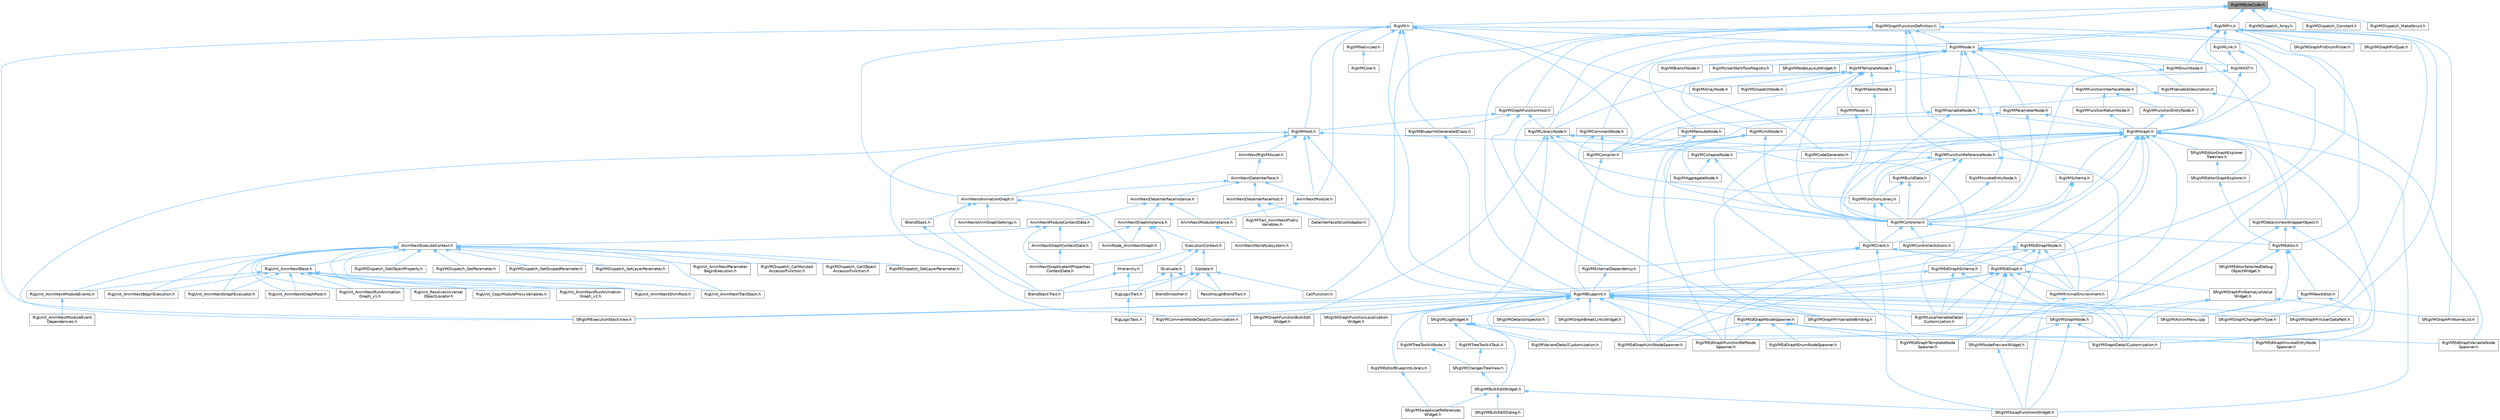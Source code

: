 digraph "RigVMByteCode.h"
{
 // INTERACTIVE_SVG=YES
 // LATEX_PDF_SIZE
  bgcolor="transparent";
  edge [fontname=Helvetica,fontsize=10,labelfontname=Helvetica,labelfontsize=10];
  node [fontname=Helvetica,fontsize=10,shape=box,height=0.2,width=0.4];
  Node1 [id="Node000001",label="RigVMByteCode.h",height=0.2,width=0.4,color="gray40", fillcolor="grey60", style="filled", fontcolor="black",tooltip=" "];
  Node1 -> Node2 [id="edge1_Node000001_Node000002",dir="back",color="steelblue1",style="solid",tooltip=" "];
  Node2 [id="Node000002",label="RigVM.h",height=0.2,width=0.4,color="grey40", fillcolor="white", style="filled",URL="$d0/d5e/RigVM_8h.html",tooltip=" "];
  Node2 -> Node3 [id="edge2_Node000002_Node000003",dir="back",color="steelblue1",style="solid",tooltip=" "];
  Node3 [id="Node000003",label="AnimNextAnimationGraph.h",height=0.2,width=0.4,color="grey40", fillcolor="white", style="filled",URL="$d4/dc3/AnimNextAnimationGraph_8h.html",tooltip=" "];
  Node3 -> Node4 [id="edge3_Node000003_Node000004",dir="back",color="steelblue1",style="solid",tooltip=" "];
  Node4 [id="Node000004",label="AnimNextAnimGraphSettings.h",height=0.2,width=0.4,color="grey40", fillcolor="white", style="filled",URL="$d9/da8/AnimNextAnimGraphSettings_8h.html",tooltip=" "];
  Node3 -> Node5 [id="edge4_Node000003_Node000005",dir="back",color="steelblue1",style="solid",tooltip=" "];
  Node5 [id="Node000005",label="AnimNode_AnimNextGraph.h",height=0.2,width=0.4,color="grey40", fillcolor="white", style="filled",URL="$d5/d20/AnimNode__AnimNextGraph_8h.html",tooltip=" "];
  Node3 -> Node6 [id="edge5_Node000003_Node000006",dir="back",color="steelblue1",style="solid",tooltip=" "];
  Node6 [id="Node000006",label="BlendStackTrait.h",height=0.2,width=0.4,color="grey40", fillcolor="white", style="filled",URL="$dd/dc9/BlendStackTrait_8h.html",tooltip=" "];
  Node3 -> Node7 [id="edge6_Node000003_Node000007",dir="back",color="steelblue1",style="solid",tooltip=" "];
  Node7 [id="Node000007",label="IBlendStack.h",height=0.2,width=0.4,color="grey40", fillcolor="white", style="filled",URL="$df/d73/IBlendStack_8h.html",tooltip=" "];
  Node7 -> Node6 [id="edge7_Node000007_Node000006",dir="back",color="steelblue1",style="solid",tooltip=" "];
  Node2 -> Node8 [id="edge8_Node000002_Node000008",dir="back",color="steelblue1",style="solid",tooltip=" "];
  Node8 [id="Node000008",label="AnimNextModule.h",height=0.2,width=0.4,color="grey40", fillcolor="white", style="filled",URL="$d1/dac/AnimNextModule_8h.html",tooltip=" "];
  Node8 -> Node9 [id="edge9_Node000008_Node000009",dir="back",color="steelblue1",style="solid",tooltip=" "];
  Node9 [id="Node000009",label="AnimNextModuleInstance.h",height=0.2,width=0.4,color="grey40", fillcolor="white", style="filled",URL="$d7/dbe/AnimNextModuleInstance_8h.html",tooltip=" "];
  Node9 -> Node10 [id="edge10_Node000009_Node000010",dir="back",color="steelblue1",style="solid",tooltip=" "];
  Node10 [id="Node000010",label="AnimNextWorldSubsystem.h",height=0.2,width=0.4,color="grey40", fillcolor="white", style="filled",URL="$df/d2f/AnimNextWorldSubsystem_8h.html",tooltip=" "];
  Node2 -> Node11 [id="edge11_Node000002_Node000011",dir="back",color="steelblue1",style="solid",tooltip=" "];
  Node11 [id="Node000011",label="RigVMBlueprint.h",height=0.2,width=0.4,color="grey40", fillcolor="white", style="filled",URL="$df/d44/RigVMBlueprint_8h.html",tooltip=" "];
  Node11 -> Node12 [id="edge12_Node000011_Node000012",dir="back",color="steelblue1",style="solid",tooltip=" "];
  Node12 [id="Node000012",label="RigVMCommentNodeDetailCustomization.h",height=0.2,width=0.4,color="grey40", fillcolor="white", style="filled",URL="$de/ddb/RigVMCommentNodeDetailCustomization_8h.html",tooltip=" "];
  Node11 -> Node13 [id="edge13_Node000011_Node000013",dir="back",color="steelblue1",style="solid",tooltip=" "];
  Node13 [id="Node000013",label="RigVMEdGraphFunctionRefNode\lSpawner.h",height=0.2,width=0.4,color="grey40", fillcolor="white", style="filled",URL="$d3/d16/RigVMEdGraphFunctionRefNodeSpawner_8h.html",tooltip=" "];
  Node11 -> Node14 [id="edge14_Node000011_Node000014",dir="back",color="steelblue1",style="solid",tooltip=" "];
  Node14 [id="Node000014",label="RigVMEdGraphNodeSpawner.h",height=0.2,width=0.4,color="grey40", fillcolor="white", style="filled",URL="$d4/d8b/RigVMEdGraphNodeSpawner_8h.html",tooltip=" "];
  Node14 -> Node15 [id="edge15_Node000014_Node000015",dir="back",color="steelblue1",style="solid",tooltip=" "];
  Node15 [id="Node000015",label="RigVMEdGraphEnumNodeSpawner.h",height=0.2,width=0.4,color="grey40", fillcolor="white", style="filled",URL="$d3/dfd/RigVMEdGraphEnumNodeSpawner_8h.html",tooltip=" "];
  Node14 -> Node13 [id="edge16_Node000014_Node000013",dir="back",color="steelblue1",style="solid",tooltip=" "];
  Node14 -> Node16 [id="edge17_Node000014_Node000016",dir="back",color="steelblue1",style="solid",tooltip=" "];
  Node16 [id="Node000016",label="RigVMEdGraphInvokeEntryNode\lSpawner.h",height=0.2,width=0.4,color="grey40", fillcolor="white", style="filled",URL="$d9/de6/RigVMEdGraphInvokeEntryNodeSpawner_8h.html",tooltip=" "];
  Node14 -> Node17 [id="edge18_Node000014_Node000017",dir="back",color="steelblue1",style="solid",tooltip=" "];
  Node17 [id="Node000017",label="RigVMEdGraphTemplateNode\lSpawner.h",height=0.2,width=0.4,color="grey40", fillcolor="white", style="filled",URL="$d9/d6c/RigVMEdGraphTemplateNodeSpawner_8h.html",tooltip=" "];
  Node14 -> Node18 [id="edge19_Node000014_Node000018",dir="back",color="steelblue1",style="solid",tooltip=" "];
  Node18 [id="Node000018",label="RigVMEdGraphUnitNodeSpawner.h",height=0.2,width=0.4,color="grey40", fillcolor="white", style="filled",URL="$d3/d6b/RigVMEdGraphUnitNodeSpawner_8h.html",tooltip=" "];
  Node14 -> Node19 [id="edge20_Node000014_Node000019",dir="back",color="steelblue1",style="solid",tooltip=" "];
  Node19 [id="Node000019",label="RigVMEdGraphVariableNode\lSpawner.h",height=0.2,width=0.4,color="grey40", fillcolor="white", style="filled",URL="$d0/d83/RigVMEdGraphVariableNodeSpawner_8h.html",tooltip=" "];
  Node11 -> Node18 [id="edge21_Node000011_Node000018",dir="back",color="steelblue1",style="solid",tooltip=" "];
  Node11 -> Node20 [id="edge22_Node000011_Node000020",dir="back",color="steelblue1",style="solid",tooltip=" "];
  Node20 [id="Node000020",label="RigVMEditorBlueprintLibrary.h",height=0.2,width=0.4,color="grey40", fillcolor="white", style="filled",URL="$d9/d31/RigVMEditorBlueprintLibrary_8h.html",tooltip=" "];
  Node20 -> Node21 [id="edge23_Node000020_Node000021",dir="back",color="steelblue1",style="solid",tooltip=" "];
  Node21 [id="Node000021",label="SRigVMSwapAssetReferences\lWidget.h",height=0.2,width=0.4,color="grey40", fillcolor="white", style="filled",URL="$db/d3f/SRigVMSwapAssetReferencesWidget_8h.html",tooltip=" "];
  Node11 -> Node22 [id="edge24_Node000011_Node000022",dir="back",color="steelblue1",style="solid",tooltip=" "];
  Node22 [id="Node000022",label="RigVMGraphDetailCustomization.h",height=0.2,width=0.4,color="grey40", fillcolor="white", style="filled",URL="$da/d8c/RigVMGraphDetailCustomization_8h.html",tooltip=" "];
  Node11 -> Node23 [id="edge25_Node000011_Node000023",dir="back",color="steelblue1",style="solid",tooltip=" "];
  Node23 [id="Node000023",label="RigVMLocalVariableDetail\lCustomization.h",height=0.2,width=0.4,color="grey40", fillcolor="white", style="filled",URL="$de/de8/RigVMLocalVariableDetailCustomization_8h.html",tooltip=" "];
  Node11 -> Node24 [id="edge26_Node000011_Node000024",dir="back",color="steelblue1",style="solid",tooltip=" "];
  Node24 [id="Node000024",label="RigVMTreeToolkitNode.h",height=0.2,width=0.4,color="grey40", fillcolor="white", style="filled",URL="$dc/d84/RigVMTreeToolkitNode_8h.html",tooltip=" "];
  Node24 -> Node25 [id="edge27_Node000024_Node000025",dir="back",color="steelblue1",style="solid",tooltip=" "];
  Node25 [id="Node000025",label="SRigVMChangesTreeView.h",height=0.2,width=0.4,color="grey40", fillcolor="white", style="filled",URL="$dd/d83/SRigVMChangesTreeView_8h.html",tooltip=" "];
  Node25 -> Node26 [id="edge28_Node000025_Node000026",dir="back",color="steelblue1",style="solid",tooltip=" "];
  Node26 [id="Node000026",label="SRigVMBulkEditWidget.h",height=0.2,width=0.4,color="grey40", fillcolor="white", style="filled",URL="$d7/dab/SRigVMBulkEditWidget_8h.html",tooltip=" "];
  Node26 -> Node27 [id="edge29_Node000026_Node000027",dir="back",color="steelblue1",style="solid",tooltip=" "];
  Node27 [id="Node000027",label="SRigVMBulkEditDialog.h",height=0.2,width=0.4,color="grey40", fillcolor="white", style="filled",URL="$dd/d89/SRigVMBulkEditDialog_8h.html",tooltip=" "];
  Node26 -> Node21 [id="edge30_Node000026_Node000021",dir="back",color="steelblue1",style="solid",tooltip=" "];
  Node26 -> Node28 [id="edge31_Node000026_Node000028",dir="back",color="steelblue1",style="solid",tooltip=" "];
  Node28 [id="Node000028",label="SRigVMSwapFunctionsWidget.h",height=0.2,width=0.4,color="grey40", fillcolor="white", style="filled",URL="$d0/da2/SRigVMSwapFunctionsWidget_8h.html",tooltip=" "];
  Node11 -> Node29 [id="edge32_Node000011_Node000029",dir="back",color="steelblue1",style="solid",tooltip=" "];
  Node29 [id="Node000029",label="RigVMVariantDetailCustomization.h",height=0.2,width=0.4,color="grey40", fillcolor="white", style="filled",URL="$d2/db8/RigVMVariantDetailCustomization_8h.html",tooltip=" "];
  Node11 -> Node30 [id="edge33_Node000011_Node000030",dir="back",color="steelblue1",style="solid",tooltip=" "];
  Node30 [id="Node000030",label="SRigVMActionMenu.cpp",height=0.2,width=0.4,color="grey40", fillcolor="white", style="filled",URL="$dc/d4c/SRigVMActionMenu_8cpp.html",tooltip=" "];
  Node11 -> Node31 [id="edge34_Node000011_Node000031",dir="back",color="steelblue1",style="solid",tooltip=" "];
  Node31 [id="Node000031",label="SRigVMDetailsInspector.h",height=0.2,width=0.4,color="grey40", fillcolor="white", style="filled",URL="$df/dfb/SRigVMDetailsInspector_8h.html",tooltip=" "];
  Node11 -> Node32 [id="edge35_Node000011_Node000032",dir="back",color="steelblue1",style="solid",tooltip=" "];
  Node32 [id="Node000032",label="SRigVMExecutionStackView.h",height=0.2,width=0.4,color="grey40", fillcolor="white", style="filled",URL="$d9/d2b/SRigVMExecutionStackView_8h.html",tooltip=" "];
  Node11 -> Node33 [id="edge36_Node000011_Node000033",dir="back",color="steelblue1",style="solid",tooltip=" "];
  Node33 [id="Node000033",label="SRigVMGraphBreakLinksWidget.h",height=0.2,width=0.4,color="grey40", fillcolor="white", style="filled",URL="$d8/d4a/SRigVMGraphBreakLinksWidget_8h.html",tooltip=" "];
  Node11 -> Node34 [id="edge37_Node000011_Node000034",dir="back",color="steelblue1",style="solid",tooltip=" "];
  Node34 [id="Node000034",label="SRigVMGraphChangePinType.h",height=0.2,width=0.4,color="grey40", fillcolor="white", style="filled",URL="$d4/da7/SRigVMGraphChangePinType_8h.html",tooltip=" "];
  Node11 -> Node35 [id="edge38_Node000011_Node000035",dir="back",color="steelblue1",style="solid",tooltip=" "];
  Node35 [id="Node000035",label="SRigVMGraphFunctionBulkEdit\lWidget.h",height=0.2,width=0.4,color="grey40", fillcolor="white", style="filled",URL="$db/dbf/SRigVMGraphFunctionBulkEditWidget_8h.html",tooltip=" "];
  Node11 -> Node36 [id="edge39_Node000011_Node000036",dir="back",color="steelblue1",style="solid",tooltip=" "];
  Node36 [id="Node000036",label="SRigVMGraphFunctionLocalization\lWidget.h",height=0.2,width=0.4,color="grey40", fillcolor="white", style="filled",URL="$dd/d59/SRigVMGraphFunctionLocalizationWidget_8h.html",tooltip=" "];
  Node11 -> Node37 [id="edge40_Node000011_Node000037",dir="back",color="steelblue1",style="solid",tooltip=" "];
  Node37 [id="Node000037",label="SRigVMGraphNode.h",height=0.2,width=0.4,color="grey40", fillcolor="white", style="filled",URL="$d0/d1e/SRigVMGraphNode_8h.html",tooltip=" "];
  Node37 -> Node22 [id="edge41_Node000037_Node000022",dir="back",color="steelblue1",style="solid",tooltip=" "];
  Node37 -> Node38 [id="edge42_Node000037_Node000038",dir="back",color="steelblue1",style="solid",tooltip=" "];
  Node38 [id="Node000038",label="SRigVMNodePreviewWidget.h",height=0.2,width=0.4,color="grey40", fillcolor="white", style="filled",URL="$d5/d72/SRigVMNodePreviewWidget_8h.html",tooltip=" "];
  Node38 -> Node28 [id="edge43_Node000038_Node000028",dir="back",color="steelblue1",style="solid",tooltip=" "];
  Node37 -> Node28 [id="edge44_Node000037_Node000028",dir="back",color="steelblue1",style="solid",tooltip=" "];
  Node11 -> Node39 [id="edge45_Node000011_Node000039",dir="back",color="steelblue1",style="solid",tooltip=" "];
  Node39 [id="Node000039",label="SRigVMGraphPinUserDataPath.h",height=0.2,width=0.4,color="grey40", fillcolor="white", style="filled",URL="$d5/d31/SRigVMGraphPinUserDataPath_8h.html",tooltip=" "];
  Node11 -> Node40 [id="edge46_Node000011_Node000040",dir="back",color="steelblue1",style="solid",tooltip=" "];
  Node40 [id="Node000040",label="SRigVMGraphPinVariableBinding.h",height=0.2,width=0.4,color="grey40", fillcolor="white", style="filled",URL="$db/dca/SRigVMGraphPinVariableBinding_8h.html",tooltip=" "];
  Node11 -> Node41 [id="edge47_Node000011_Node000041",dir="back",color="steelblue1",style="solid",tooltip=" "];
  Node41 [id="Node000041",label="SRigVMLogWidget.h",height=0.2,width=0.4,color="grey40", fillcolor="white", style="filled",URL="$d9/dab/SRigVMLogWidget_8h.html",tooltip=" "];
  Node41 -> Node22 [id="edge48_Node000041_Node000022",dir="back",color="steelblue1",style="solid",tooltip=" "];
  Node41 -> Node42 [id="edge49_Node000041_Node000042",dir="back",color="steelblue1",style="solid",tooltip=" "];
  Node42 [id="Node000042",label="RigVMTreeToolkitTask.h",height=0.2,width=0.4,color="grey40", fillcolor="white", style="filled",URL="$d1/dd5/RigVMTreeToolkitTask_8h.html",tooltip=" "];
  Node42 -> Node25 [id="edge50_Node000042_Node000025",dir="back",color="steelblue1",style="solid",tooltip=" "];
  Node41 -> Node29 [id="edge51_Node000041_Node000029",dir="back",color="steelblue1",style="solid",tooltip=" "];
  Node41 -> Node26 [id="edge52_Node000041_Node000026",dir="back",color="steelblue1",style="solid",tooltip=" "];
  Node2 -> Node43 [id="edge53_Node000002_Node000043",dir="back",color="steelblue1",style="solid",tooltip=" "];
  Node43 [id="Node000043",label="RigVMBlueprintGeneratedClass.h",height=0.2,width=0.4,color="grey40", fillcolor="white", style="filled",URL="$d4/dec/RigVMBlueprintGeneratedClass_8h.html",tooltip=" "];
  Node43 -> Node11 [id="edge54_Node000043_Node000011",dir="back",color="steelblue1",style="solid",tooltip=" "];
  Node2 -> Node44 [id="edge55_Node000002_Node000044",dir="back",color="steelblue1",style="solid",tooltip=" "];
  Node44 [id="Node000044",label="RigVMCodeGenerator.h",height=0.2,width=0.4,color="grey40", fillcolor="white", style="filled",URL="$d4/d2b/RigVMCodeGenerator_8h.html",tooltip=" "];
  Node2 -> Node45 [id="edge56_Node000002_Node000045",dir="back",color="steelblue1",style="solid",tooltip=" "];
  Node45 [id="Node000045",label="RigVMCompiler.h",height=0.2,width=0.4,color="grey40", fillcolor="white", style="filled",URL="$d7/d63/RigVMCompiler_8h.html",tooltip=" "];
  Node45 -> Node11 [id="edge57_Node000045_Node000011",dir="back",color="steelblue1",style="solid",tooltip=" "];
  Node2 -> Node46 [id="edge58_Node000002_Node000046",dir="back",color="steelblue1",style="solid",tooltip=" "];
  Node46 [id="Node000046",label="RigVMEdGraph.h",height=0.2,width=0.4,color="grey40", fillcolor="white", style="filled",URL="$d9/d8c/RigVMEdGraph_8h.html",tooltip=" "];
  Node46 -> Node11 [id="edge59_Node000046_Node000011",dir="back",color="steelblue1",style="solid",tooltip=" "];
  Node46 -> Node13 [id="edge60_Node000046_Node000013",dir="back",color="steelblue1",style="solid",tooltip=" "];
  Node46 -> Node17 [id="edge61_Node000046_Node000017",dir="back",color="steelblue1",style="solid",tooltip=" "];
  Node46 -> Node18 [id="edge62_Node000046_Node000018",dir="back",color="steelblue1",style="solid",tooltip=" "];
  Node46 -> Node22 [id="edge63_Node000046_Node000022",dir="back",color="steelblue1",style="solid",tooltip=" "];
  Node46 -> Node23 [id="edge64_Node000046_Node000023",dir="back",color="steelblue1",style="solid",tooltip=" "];
  Node46 -> Node47 [id="edge65_Node000046_Node000047",dir="back",color="steelblue1",style="solid",tooltip=" "];
  Node47 [id="Node000047",label="RigVMMinimalEnvironment.h",height=0.2,width=0.4,color="grey40", fillcolor="white", style="filled",URL="$d4/d4a/RigVMMinimalEnvironment_8h.html",tooltip=" "];
  Node47 -> Node38 [id="edge66_Node000047_Node000038",dir="back",color="steelblue1",style="solid",tooltip=" "];
  Node46 -> Node32 [id="edge67_Node000046_Node000032",dir="back",color="steelblue1",style="solid",tooltip=" "];
  Node46 -> Node48 [id="edge68_Node000046_Node000048",dir="back",color="steelblue1",style="solid",tooltip=" "];
  Node48 [id="Node000048",label="SRigVMGraphPinNameListValue\lWidget.h",height=0.2,width=0.4,color="grey40", fillcolor="white", style="filled",URL="$dc/dac/SRigVMGraphPinNameListValueWidget_8h.html",tooltip=" "];
  Node48 -> Node22 [id="edge69_Node000048_Node000022",dir="back",color="steelblue1",style="solid",tooltip=" "];
  Node48 -> Node23 [id="edge70_Node000048_Node000023",dir="back",color="steelblue1",style="solid",tooltip=" "];
  Node48 -> Node49 [id="edge71_Node000048_Node000049",dir="back",color="steelblue1",style="solid",tooltip=" "];
  Node49 [id="Node000049",label="SRigVMGraphPinNameList.h",height=0.2,width=0.4,color="grey40", fillcolor="white", style="filled",URL="$d7/dfc/SRigVMGraphPinNameList_8h.html",tooltip=" "];
  Node2 -> Node50 [id="edge72_Node000002_Node000050",dir="back",color="steelblue1",style="solid",tooltip=" "];
  Node50 [id="Node000050",label="RigVMHost.h",height=0.2,width=0.4,color="grey40", fillcolor="white", style="filled",URL="$d5/d04/RigVMHost_8h.html",tooltip=" "];
  Node50 -> Node3 [id="edge73_Node000050_Node000003",dir="back",color="steelblue1",style="solid",tooltip=" "];
  Node50 -> Node8 [id="edge74_Node000050_Node000008",dir="back",color="steelblue1",style="solid",tooltip=" "];
  Node50 -> Node51 [id="edge75_Node000050_Node000051",dir="back",color="steelblue1",style="solid",tooltip=" "];
  Node51 [id="Node000051",label="AnimNextRigVMAsset.h",height=0.2,width=0.4,color="grey40", fillcolor="white", style="filled",URL="$d8/d0c/AnimNextRigVMAsset_8h.html",tooltip=" "];
  Node51 -> Node52 [id="edge76_Node000051_Node000052",dir="back",color="steelblue1",style="solid",tooltip=" "];
  Node52 [id="Node000052",label="AnimNextDataInterface.h",height=0.2,width=0.4,color="grey40", fillcolor="white", style="filled",URL="$d6/d96/AnimNextDataInterface_8h.html",tooltip=" "];
  Node52 -> Node3 [id="edge77_Node000052_Node000003",dir="back",color="steelblue1",style="solid",tooltip=" "];
  Node52 -> Node53 [id="edge78_Node000052_Node000053",dir="back",color="steelblue1",style="solid",tooltip=" "];
  Node53 [id="Node000053",label="AnimNextDataInterfaceHost.h",height=0.2,width=0.4,color="grey40", fillcolor="white", style="filled",URL="$d8/d6b/AnimNextDataInterfaceHost_8h.html",tooltip=" "];
  Node53 -> Node54 [id="edge79_Node000053_Node000054",dir="back",color="steelblue1",style="solid",tooltip=" "];
  Node54 [id="Node000054",label="DataInterfaceStructAdapter.h",height=0.2,width=0.4,color="grey40", fillcolor="white", style="filled",URL="$d9/ded/DataInterfaceStructAdapter_8h.html",tooltip=" "];
  Node53 -> Node55 [id="edge80_Node000053_Node000055",dir="back",color="steelblue1",style="solid",tooltip=" "];
  Node55 [id="Node000055",label="RigVMTrait_AnimNextPublic\lVariables.h",height=0.2,width=0.4,color="grey40", fillcolor="white", style="filled",URL="$d8/d5a/RigVMTrait__AnimNextPublicVariables_8h.html",tooltip=" "];
  Node52 -> Node56 [id="edge81_Node000052_Node000056",dir="back",color="steelblue1",style="solid",tooltip=" "];
  Node56 [id="Node000056",label="AnimNextDataInterfaceInstance.h",height=0.2,width=0.4,color="grey40", fillcolor="white", style="filled",URL="$d4/dc0/AnimNextDataInterfaceInstance_8h.html",tooltip=" "];
  Node56 -> Node57 [id="edge82_Node000056_Node000057",dir="back",color="steelblue1",style="solid",tooltip=" "];
  Node57 [id="Node000057",label="AnimNextGraphInstance.h",height=0.2,width=0.4,color="grey40", fillcolor="white", style="filled",URL="$df/d5e/AnimNextGraphInstance_8h.html",tooltip=" "];
  Node57 -> Node58 [id="edge83_Node000057_Node000058",dir="back",color="steelblue1",style="solid",tooltip=" "];
  Node58 [id="Node000058",label="AnimNextGraphContextData.h",height=0.2,width=0.4,color="grey40", fillcolor="white", style="filled",URL="$d6/d0a/AnimNextGraphContextData_8h.html",tooltip=" "];
  Node58 -> Node59 [id="edge84_Node000058_Node000059",dir="back",color="steelblue1",style="solid",tooltip=" "];
  Node59 [id="Node000059",label="AnimNextGraphLatentProperties\lContextData.h",height=0.2,width=0.4,color="grey40", fillcolor="white", style="filled",URL="$da/d49/AnimNextGraphLatentPropertiesContextData_8h.html",tooltip=" "];
  Node57 -> Node59 [id="edge85_Node000057_Node000059",dir="back",color="steelblue1",style="solid",tooltip=" "];
  Node57 -> Node5 [id="edge86_Node000057_Node000005",dir="back",color="steelblue1",style="solid",tooltip=" "];
  Node57 -> Node60 [id="edge87_Node000057_Node000060",dir="back",color="steelblue1",style="solid",tooltip=" "];
  Node60 [id="Node000060",label="ExecutionContext.h",height=0.2,width=0.4,color="grey40", fillcolor="white", style="filled",URL="$d2/da1/ExecutionContext_8h.html",tooltip=" "];
  Node60 -> Node61 [id="edge88_Node000060_Node000061",dir="back",color="steelblue1",style="solid",tooltip=" "];
  Node61 [id="Node000061",label="IEvaluate.h",height=0.2,width=0.4,color="grey40", fillcolor="white", style="filled",URL="$d8/d35/IEvaluate_8h.html",tooltip=" "];
  Node61 -> Node62 [id="edge89_Node000061_Node000062",dir="back",color="steelblue1",style="solid",tooltip=" "];
  Node62 [id="Node000062",label="BlendSmoother.h",height=0.2,width=0.4,color="grey40", fillcolor="white", style="filled",URL="$d8/d3e/BlendSmoother_8h.html",tooltip=" "];
  Node61 -> Node63 [id="edge90_Node000061_Node000063",dir="back",color="steelblue1",style="solid",tooltip=" "];
  Node63 [id="Node000063",label="PassthroughBlendTrait.h",height=0.2,width=0.4,color="grey40", fillcolor="white", style="filled",URL="$d7/d0b/PassthroughBlendTrait_8h.html",tooltip=" "];
  Node61 -> Node64 [id="edge91_Node000061_Node000064",dir="back",color="steelblue1",style="solid",tooltip=" "];
  Node64 [id="Node000064",label="RigLogicTrait.h",height=0.2,width=0.4,color="grey40", fillcolor="white", style="filled",URL="$d7/dfd/RigLogicTrait_8h.html",tooltip=" "];
  Node64 -> Node65 [id="edge92_Node000064_Node000065",dir="back",color="steelblue1",style="solid",tooltip=" "];
  Node65 [id="Node000065",label="RigLogicTask.h",height=0.2,width=0.4,color="grey40", fillcolor="white", style="filled",URL="$dd/de7/RigLogicTask_8h.html",tooltip=" "];
  Node60 -> Node66 [id="edge93_Node000060_Node000066",dir="back",color="steelblue1",style="solid",tooltip=" "];
  Node66 [id="Node000066",label="IHierarchy.h",height=0.2,width=0.4,color="grey40", fillcolor="white", style="filled",URL="$d6/d76/IHierarchy_8h.html",tooltip=" "];
  Node66 -> Node6 [id="edge94_Node000066_Node000006",dir="back",color="steelblue1",style="solid",tooltip=" "];
  Node66 -> Node64 [id="edge95_Node000066_Node000064",dir="back",color="steelblue1",style="solid",tooltip=" "];
  Node60 -> Node67 [id="edge96_Node000060_Node000067",dir="back",color="steelblue1",style="solid",tooltip=" "];
  Node67 [id="Node000067",label="IUpdate.h",height=0.2,width=0.4,color="grey40", fillcolor="white", style="filled",URL="$d9/d18/IUpdate_8h.html",tooltip=" "];
  Node67 -> Node62 [id="edge97_Node000067_Node000062",dir="back",color="steelblue1",style="solid",tooltip=" "];
  Node67 -> Node6 [id="edge98_Node000067_Node000006",dir="back",color="steelblue1",style="solid",tooltip=" "];
  Node67 -> Node68 [id="edge99_Node000067_Node000068",dir="back",color="steelblue1",style="solid",tooltip=" "];
  Node68 [id="Node000068",label="CallFunction.h",height=0.2,width=0.4,color="grey40", fillcolor="white", style="filled",URL="$d0/dcd/CallFunction_8h.html",tooltip=" "];
  Node67 -> Node63 [id="edge100_Node000067_Node000063",dir="back",color="steelblue1",style="solid",tooltip=" "];
  Node67 -> Node64 [id="edge101_Node000067_Node000064",dir="back",color="steelblue1",style="solid",tooltip=" "];
  Node56 -> Node69 [id="edge102_Node000056_Node000069",dir="back",color="steelblue1",style="solid",tooltip=" "];
  Node69 [id="Node000069",label="AnimNextModuleContextData.h",height=0.2,width=0.4,color="grey40", fillcolor="white", style="filled",URL="$d8/d3c/AnimNextModuleContextData_8h.html",tooltip=" "];
  Node69 -> Node70 [id="edge103_Node000069_Node000070",dir="back",color="steelblue1",style="solid",tooltip=" "];
  Node70 [id="Node000070",label="AnimNextExecuteContext.h",height=0.2,width=0.4,color="grey40", fillcolor="white", style="filled",URL="$de/da5/AnimNextExecuteContext_8h.html",tooltip=" "];
  Node70 -> Node71 [id="edge104_Node000070_Node000071",dir="back",color="steelblue1",style="solid",tooltip=" "];
  Node71 [id="Node000071",label="RigUnit_AnimNextBase.h",height=0.2,width=0.4,color="grey40", fillcolor="white", style="filled",URL="$df/d32/RigUnit__AnimNextBase_8h.html",tooltip=" "];
  Node71 -> Node72 [id="edge105_Node000071_Node000072",dir="back",color="steelblue1",style="solid",tooltip=" "];
  Node72 [id="Node000072",label="RigUnit_AnimNextBeginExecution.h",height=0.2,width=0.4,color="grey40", fillcolor="white", style="filled",URL="$df/d5a/RigUnit__AnimNextBeginExecution_8h.html",tooltip=" "];
  Node71 -> Node73 [id="edge106_Node000071_Node000073",dir="back",color="steelblue1",style="solid",tooltip=" "];
  Node73 [id="Node000073",label="RigUnit_AnimNextGraphEvaluator.h",height=0.2,width=0.4,color="grey40", fillcolor="white", style="filled",URL="$db/dea/RigUnit__AnimNextGraphEvaluator_8h.html",tooltip=" "];
  Node71 -> Node74 [id="edge107_Node000071_Node000074",dir="back",color="steelblue1",style="solid",tooltip=" "];
  Node74 [id="Node000074",label="RigUnit_AnimNextGraphRoot.h",height=0.2,width=0.4,color="grey40", fillcolor="white", style="filled",URL="$db/db2/RigUnit__AnimNextGraphRoot_8h.html",tooltip=" "];
  Node71 -> Node75 [id="edge108_Node000071_Node000075",dir="back",color="steelblue1",style="solid",tooltip=" "];
  Node75 [id="Node000075",label="RigUnit_AnimNextModuleEvents.h",height=0.2,width=0.4,color="grey40", fillcolor="white", style="filled",URL="$db/d6a/RigUnit__AnimNextModuleEvents_8h.html",tooltip=" "];
  Node75 -> Node76 [id="edge109_Node000075_Node000076",dir="back",color="steelblue1",style="solid",tooltip=" "];
  Node76 [id="Node000076",label="RigUnit_AnimNextModuleEvent\lDependencies.h",height=0.2,width=0.4,color="grey40", fillcolor="white", style="filled",URL="$d3/dde/RigUnit__AnimNextModuleEventDependencies_8h.html",tooltip=" "];
  Node71 -> Node77 [id="edge110_Node000071_Node000077",dir="back",color="steelblue1",style="solid",tooltip=" "];
  Node77 [id="Node000077",label="RigUnit_AnimNextRunAnimation\lGraph_v1.h",height=0.2,width=0.4,color="grey40", fillcolor="white", style="filled",URL="$d1/df7/RigUnit__AnimNextRunAnimationGraph__v1_8h.html",tooltip=" "];
  Node71 -> Node78 [id="edge111_Node000071_Node000078",dir="back",color="steelblue1",style="solid",tooltip=" "];
  Node78 [id="Node000078",label="RigUnit_AnimNextRunAnimation\lGraph_v2.h",height=0.2,width=0.4,color="grey40", fillcolor="white", style="filled",URL="$d6/d84/RigUnit__AnimNextRunAnimationGraph__v2_8h.html",tooltip=" "];
  Node71 -> Node79 [id="edge112_Node000071_Node000079",dir="back",color="steelblue1",style="solid",tooltip=" "];
  Node79 [id="Node000079",label="RigUnit_AnimNextShimRoot.h",height=0.2,width=0.4,color="grey40", fillcolor="white", style="filled",URL="$de/d67/RigUnit__AnimNextShimRoot_8h.html",tooltip=" "];
  Node71 -> Node80 [id="edge113_Node000071_Node000080",dir="back",color="steelblue1",style="solid",tooltip=" "];
  Node80 [id="Node000080",label="RigUnit_AnimNextTraitStack.h",height=0.2,width=0.4,color="grey40", fillcolor="white", style="filled",URL="$d0/d14/RigUnit__AnimNextTraitStack_8h.html",tooltip=" "];
  Node71 -> Node81 [id="edge114_Node000071_Node000081",dir="back",color="steelblue1",style="solid",tooltip=" "];
  Node81 [id="Node000081",label="RigUnit_CopyModuleProxyVariables.h",height=0.2,width=0.4,color="grey40", fillcolor="white", style="filled",URL="$d8/d2f/RigUnit__CopyModuleProxyVariables_8h.html",tooltip=" "];
  Node71 -> Node82 [id="edge115_Node000071_Node000082",dir="back",color="steelblue1",style="solid",tooltip=" "];
  Node82 [id="Node000082",label="RigUnit_ResolveUniversal\lObjectLocator.h",height=0.2,width=0.4,color="grey40", fillcolor="white", style="filled",URL="$d2/d10/RigUnit__ResolveUniversalObjectLocator_8h.html",tooltip=" "];
  Node70 -> Node72 [id="edge116_Node000070_Node000072",dir="back",color="steelblue1",style="solid",tooltip=" "];
  Node70 -> Node73 [id="edge117_Node000070_Node000073",dir="back",color="steelblue1",style="solid",tooltip=" "];
  Node70 -> Node74 [id="edge118_Node000070_Node000074",dir="back",color="steelblue1",style="solid",tooltip=" "];
  Node70 -> Node75 [id="edge119_Node000070_Node000075",dir="back",color="steelblue1",style="solid",tooltip=" "];
  Node70 -> Node83 [id="edge120_Node000070_Node000083",dir="back",color="steelblue1",style="solid",tooltip=" "];
  Node83 [id="Node000083",label="RigUnit_AnimNextParameter\lBeginExecution.h",height=0.2,width=0.4,color="grey40", fillcolor="white", style="filled",URL="$df/d50/RigUnit__AnimNextParameterBeginExecution_8h.html",tooltip=" "];
  Node70 -> Node77 [id="edge121_Node000070_Node000077",dir="back",color="steelblue1",style="solid",tooltip=" "];
  Node70 -> Node78 [id="edge122_Node000070_Node000078",dir="back",color="steelblue1",style="solid",tooltip=" "];
  Node70 -> Node79 [id="edge123_Node000070_Node000079",dir="back",color="steelblue1",style="solid",tooltip=" "];
  Node70 -> Node80 [id="edge124_Node000070_Node000080",dir="back",color="steelblue1",style="solid",tooltip=" "];
  Node70 -> Node84 [id="edge125_Node000070_Node000084",dir="back",color="steelblue1",style="solid",tooltip=" "];
  Node84 [id="Node000084",label="RigVMDispatch_CallHoisted\lAccessorFunction.h",height=0.2,width=0.4,color="grey40", fillcolor="white", style="filled",URL="$d1/d9e/RigVMDispatch__CallHoistedAccessorFunction_8h.html",tooltip=" "];
  Node70 -> Node85 [id="edge126_Node000070_Node000085",dir="back",color="steelblue1",style="solid",tooltip=" "];
  Node85 [id="Node000085",label="RigVMDispatch_CallObject\lAccessorFunction.h",height=0.2,width=0.4,color="grey40", fillcolor="white", style="filled",URL="$de/da6/RigVMDispatch__CallObjectAccessorFunction_8h.html",tooltip=" "];
  Node70 -> Node86 [id="edge127_Node000070_Node000086",dir="back",color="steelblue1",style="solid",tooltip=" "];
  Node86 [id="Node000086",label="RigVMDispatch_GetLayerParameter.h",height=0.2,width=0.4,color="grey40", fillcolor="white", style="filled",URL="$d1/dad/RigVMDispatch__GetLayerParameter_8h.html",tooltip=" "];
  Node70 -> Node87 [id="edge128_Node000070_Node000087",dir="back",color="steelblue1",style="solid",tooltip=" "];
  Node87 [id="Node000087",label="RigVMDispatch_GetObjectProperty.h",height=0.2,width=0.4,color="grey40", fillcolor="white", style="filled",URL="$d3/d6d/RigVMDispatch__GetObjectProperty_8h.html",tooltip=" "];
  Node70 -> Node88 [id="edge129_Node000070_Node000088",dir="back",color="steelblue1",style="solid",tooltip=" "];
  Node88 [id="Node000088",label="RigVMDispatch_GetParameter.h",height=0.2,width=0.4,color="grey40", fillcolor="white", style="filled",URL="$dd/d34/RigVMDispatch__GetParameter_8h.html",tooltip=" "];
  Node70 -> Node89 [id="edge130_Node000070_Node000089",dir="back",color="steelblue1",style="solid",tooltip=" "];
  Node89 [id="Node000089",label="RigVMDispatch_GetScopedParameter.h",height=0.2,width=0.4,color="grey40", fillcolor="white", style="filled",URL="$d0/dc7/RigVMDispatch__GetScopedParameter_8h.html",tooltip=" "];
  Node70 -> Node90 [id="edge131_Node000070_Node000090",dir="back",color="steelblue1",style="solid",tooltip=" "];
  Node90 [id="Node000090",label="RigVMDispatch_SetLayerParameter.h",height=0.2,width=0.4,color="grey40", fillcolor="white", style="filled",URL="$d8/de9/RigVMDispatch__SetLayerParameter_8h.html",tooltip=" "];
  Node69 -> Node58 [id="edge132_Node000069_Node000058",dir="back",color="steelblue1",style="solid",tooltip=" "];
  Node69 -> Node59 [id="edge133_Node000069_Node000059",dir="back",color="steelblue1",style="solid",tooltip=" "];
  Node56 -> Node9 [id="edge134_Node000056_Node000009",dir="back",color="steelblue1",style="solid",tooltip=" "];
  Node52 -> Node8 [id="edge135_Node000052_Node000008",dir="back",color="steelblue1",style="solid",tooltip=" "];
  Node50 -> Node11 [id="edge136_Node000050_Node000011",dir="back",color="steelblue1",style="solid",tooltip=" "];
  Node50 -> Node12 [id="edge137_Node000050_Node000012",dir="back",color="steelblue1",style="solid",tooltip=" "];
  Node50 -> Node23 [id="edge138_Node000050_Node000023",dir="back",color="steelblue1",style="solid",tooltip=" "];
  Node50 -> Node32 [id="edge139_Node000050_Node000032",dir="back",color="steelblue1",style="solid",tooltip=" "];
  Node2 -> Node91 [id="edge140_Node000002_Node000091",dir="back",color="steelblue1",style="solid",tooltip=" "];
  Node91 [id="Node000091",label="RigVMNativized.h",height=0.2,width=0.4,color="grey40", fillcolor="white", style="filled",URL="$df/d99/RigVMNativized_8h.html",tooltip=" "];
  Node91 -> Node92 [id="edge141_Node000091_Node000092",dir="back",color="steelblue1",style="solid",tooltip=" "];
  Node92 [id="Node000092",label="RigVMCore.h",height=0.2,width=0.4,color="grey40", fillcolor="white", style="filled",URL="$d3/dbd/RigVMCore_8h.html",tooltip=" "];
  Node2 -> Node93 [id="edge142_Node000002_Node000093",dir="back",color="steelblue1",style="solid",tooltip=" "];
  Node93 [id="Node000093",label="RigVMNode.h",height=0.2,width=0.4,color="grey40", fillcolor="white", style="filled",URL="$df/d31/RigVMNode_8h.html",tooltip=" "];
  Node93 -> Node94 [id="edge143_Node000093_Node000094",dir="back",color="steelblue1",style="solid",tooltip=" "];
  Node94 [id="Node000094",label="RigVMAST.h",height=0.2,width=0.4,color="grey40", fillcolor="white", style="filled",URL="$d9/d6d/RigVMAST_8h.html",tooltip=" "];
  Node94 -> Node45 [id="edge144_Node000094_Node000045",dir="back",color="steelblue1",style="solid",tooltip=" "];
  Node94 -> Node95 [id="edge145_Node000094_Node000095",dir="back",color="steelblue1",style="solid",tooltip=" "];
  Node95 [id="Node000095",label="RigVMGraph.h",height=0.2,width=0.4,color="grey40", fillcolor="white", style="filled",URL="$d7/dfd/RigVMGraph_8h.html",tooltip=" "];
  Node95 -> Node96 [id="edge146_Node000095_Node000096",dir="back",color="steelblue1",style="solid",tooltip=" "];
  Node96 [id="Node000096",label="RigVMClient.h",height=0.2,width=0.4,color="grey40", fillcolor="white", style="filled",URL="$db/d93/RigVMClient_8h.html",tooltip=" "];
  Node96 -> Node11 [id="edge147_Node000096_Node000011",dir="back",color="steelblue1",style="solid",tooltip=" "];
  Node96 -> Node46 [id="edge148_Node000096_Node000046",dir="back",color="steelblue1",style="solid",tooltip=" "];
  Node96 -> Node97 [id="edge149_Node000096_Node000097",dir="back",color="steelblue1",style="solid",tooltip=" "];
  Node97 [id="Node000097",label="RigVMExternalDependency.h",height=0.2,width=0.4,color="grey40", fillcolor="white", style="filled",URL="$d2/d83/RigVMExternalDependency_8h.html",tooltip=" "];
  Node97 -> Node11 [id="edge150_Node000097_Node000011",dir="back",color="steelblue1",style="solid",tooltip=" "];
  Node96 -> Node47 [id="edge151_Node000096_Node000047",dir="back",color="steelblue1",style="solid",tooltip=" "];
  Node96 -> Node28 [id="edge152_Node000096_Node000028",dir="back",color="steelblue1",style="solid",tooltip=" "];
  Node95 -> Node44 [id="edge153_Node000095_Node000044",dir="back",color="steelblue1",style="solid",tooltip=" "];
  Node95 -> Node98 [id="edge154_Node000095_Node000098",dir="back",color="steelblue1",style="solid",tooltip=" "];
  Node98 [id="Node000098",label="RigVMCollapseNode.h",height=0.2,width=0.4,color="grey40", fillcolor="white", style="filled",URL="$d1/d95/RigVMCollapseNode_8h.html",tooltip=" "];
  Node98 -> Node99 [id="edge155_Node000098_Node000099",dir="back",color="steelblue1",style="solid",tooltip=" "];
  Node99 [id="Node000099",label="RigVMAggregateNode.h",height=0.2,width=0.4,color="grey40", fillcolor="white", style="filled",URL="$d7/d89/RigVMAggregateNode_8h.html",tooltip=" "];
  Node98 -> Node100 [id="edge156_Node000098_Node000100",dir="back",color="steelblue1",style="solid",tooltip=" "];
  Node100 [id="Node000100",label="RigVMController.h",height=0.2,width=0.4,color="grey40", fillcolor="white", style="filled",URL="$da/d1e/RigVMController_8h.html",tooltip=" "];
  Node100 -> Node96 [id="edge157_Node000100_Node000096",dir="back",color="steelblue1",style="solid",tooltip=" "];
  Node100 -> Node101 [id="edge158_Node000100_Node000101",dir="back",color="steelblue1",style="solid",tooltip=" "];
  Node101 [id="Node000101",label="RigVMControllerActions.h",height=0.2,width=0.4,color="grey40", fillcolor="white", style="filled",URL="$d3/dc4/RigVMControllerActions_8h.html",tooltip=" "];
  Node100 -> Node102 [id="edge159_Node000100_Node000102",dir="back",color="steelblue1",style="solid",tooltip=" "];
  Node102 [id="Node000102",label="RigVMEditor.h",height=0.2,width=0.4,color="grey40", fillcolor="white", style="filled",URL="$d3/d13/RigVMEditor_8h.html",tooltip=" "];
  Node102 -> Node103 [id="edge160_Node000102_Node000103",dir="back",color="steelblue1",style="solid",tooltip=" "];
  Node103 [id="Node000103",label="RigVMNewEditor.h",height=0.2,width=0.4,color="grey40", fillcolor="white", style="filled",URL="$df/dd1/RigVMNewEditor_8h.html",tooltip=" "];
  Node103 -> Node22 [id="edge161_Node000103_Node000022",dir="back",color="steelblue1",style="solid",tooltip=" "];
  Node103 -> Node30 [id="edge162_Node000103_Node000030",dir="back",color="steelblue1",style="solid",tooltip=" "];
  Node102 -> Node30 [id="edge163_Node000102_Node000030",dir="back",color="steelblue1",style="solid",tooltip=" "];
  Node102 -> Node104 [id="edge164_Node000102_Node000104",dir="back",color="steelblue1",style="solid",tooltip=" "];
  Node104 [id="Node000104",label="SRigVMEditorSelectedDebug\lObjectWidget.h",height=0.2,width=0.4,color="grey40", fillcolor="white", style="filled",URL="$d9/dcd/SRigVMEditorSelectedDebugObjectWidget_8h.html",tooltip=" "];
  Node100 -> Node47 [id="edge165_Node000100_Node000047",dir="back",color="steelblue1",style="solid",tooltip=" "];
  Node95 -> Node45 [id="edge166_Node000095_Node000045",dir="back",color="steelblue1",style="solid",tooltip=" "];
  Node95 -> Node100 [id="edge167_Node000095_Node000100",dir="back",color="steelblue1",style="solid",tooltip=" "];
  Node95 -> Node105 [id="edge168_Node000095_Node000105",dir="back",color="steelblue1",style="solid",tooltip=" "];
  Node105 [id="Node000105",label="RigVMDetailsViewWrapperObject.h",height=0.2,width=0.4,color="grey40", fillcolor="white", style="filled",URL="$dd/d41/RigVMDetailsViewWrapperObject_8h.html",tooltip=" "];
  Node105 -> Node102 [id="edge169_Node000105_Node000102",dir="back",color="steelblue1",style="solid",tooltip=" "];
  Node105 -> Node22 [id="edge170_Node000105_Node000022",dir="back",color="steelblue1",style="solid",tooltip=" "];
  Node105 -> Node23 [id="edge171_Node000105_Node000023",dir="back",color="steelblue1",style="solid",tooltip=" "];
  Node95 -> Node46 [id="edge172_Node000095_Node000046",dir="back",color="steelblue1",style="solid",tooltip=" "];
  Node95 -> Node16 [id="edge173_Node000095_Node000016",dir="back",color="steelblue1",style="solid",tooltip=" "];
  Node95 -> Node106 [id="edge174_Node000095_Node000106",dir="back",color="steelblue1",style="solid",tooltip=" "];
  Node106 [id="Node000106",label="RigVMEdGraphNode.h",height=0.2,width=0.4,color="grey40", fillcolor="white", style="filled",URL="$d8/dcd/RigVMEdGraphNode_8h.html",tooltip=" "];
  Node106 -> Node46 [id="edge175_Node000106_Node000046",dir="back",color="steelblue1",style="solid",tooltip=" "];
  Node106 -> Node13 [id="edge176_Node000106_Node000013",dir="back",color="steelblue1",style="solid",tooltip=" "];
  Node106 -> Node107 [id="edge177_Node000106_Node000107",dir="back",color="steelblue1",style="solid",tooltip=" "];
  Node107 [id="Node000107",label="RigVMEdGraphSchema.h",height=0.2,width=0.4,color="grey40", fillcolor="white", style="filled",URL="$dc/de3/RigVMEdGraphSchema_8h.html",tooltip=" "];
  Node107 -> Node11 [id="edge178_Node000107_Node000011",dir="back",color="steelblue1",style="solid",tooltip=" "];
  Node107 -> Node22 [id="edge179_Node000107_Node000022",dir="back",color="steelblue1",style="solid",tooltip=" "];
  Node107 -> Node23 [id="edge180_Node000107_Node000023",dir="back",color="steelblue1",style="solid",tooltip=" "];
  Node106 -> Node17 [id="edge181_Node000106_Node000017",dir="back",color="steelblue1",style="solid",tooltip=" "];
  Node106 -> Node18 [id="edge182_Node000106_Node000018",dir="back",color="steelblue1",style="solid",tooltip=" "];
  Node106 -> Node47 [id="edge183_Node000106_Node000047",dir="back",color="steelblue1",style="solid",tooltip=" "];
  Node95 -> Node107 [id="edge184_Node000095_Node000107",dir="back",color="steelblue1",style="solid",tooltip=" "];
  Node95 -> Node108 [id="edge185_Node000095_Node000108",dir="back",color="steelblue1",style="solid",tooltip=" "];
  Node108 [id="Node000108",label="RigVMFunctionLibrary.h",height=0.2,width=0.4,color="grey40", fillcolor="white", style="filled",URL="$da/d39/RigVMFunctionLibrary_8h.html",tooltip=" "];
  Node108 -> Node96 [id="edge186_Node000108_Node000096",dir="back",color="steelblue1",style="solid",tooltip=" "];
  Node108 -> Node100 [id="edge187_Node000108_Node000100",dir="back",color="steelblue1",style="solid",tooltip=" "];
  Node95 -> Node109 [id="edge188_Node000095_Node000109",dir="back",color="steelblue1",style="solid",tooltip=" "];
  Node109 [id="Node000109",label="RigVMFunctionReferenceNode.h",height=0.2,width=0.4,color="grey40", fillcolor="white", style="filled",URL="$d8/dae/RigVMFunctionReferenceNode_8h.html",tooltip=" "];
  Node109 -> Node110 [id="edge189_Node000109_Node000110",dir="back",color="steelblue1",style="solid",tooltip=" "];
  Node110 [id="Node000110",label="RigVMBuildData.h",height=0.2,width=0.4,color="grey40", fillcolor="white", style="filled",URL="$df/d5a/RigVMBuildData_8h.html",tooltip=" "];
  Node110 -> Node100 [id="edge190_Node000110_Node000100",dir="back",color="steelblue1",style="solid",tooltip=" "];
  Node110 -> Node108 [id="edge191_Node000110_Node000108",dir="back",color="steelblue1",style="solid",tooltip=" "];
  Node109 -> Node100 [id="edge192_Node000109_Node000100",dir="back",color="steelblue1",style="solid",tooltip=" "];
  Node109 -> Node108 [id="edge193_Node000109_Node000108",dir="back",color="steelblue1",style="solid",tooltip=" "];
  Node109 -> Node40 [id="edge194_Node000109_Node000040",dir="back",color="steelblue1",style="solid",tooltip=" "];
  Node109 -> Node28 [id="edge195_Node000109_Node000028",dir="back",color="steelblue1",style="solid",tooltip=" "];
  Node95 -> Node47 [id="edge196_Node000095_Node000047",dir="back",color="steelblue1",style="solid",tooltip=" "];
  Node95 -> Node111 [id="edge197_Node000095_Node000111",dir="back",color="steelblue1",style="solid",tooltip=" "];
  Node111 [id="Node000111",label="RigVMSchema.h",height=0.2,width=0.4,color="grey40", fillcolor="white", style="filled",URL="$d7/dc2/RigVMSchema_8h.html",tooltip=" "];
  Node111 -> Node96 [id="edge198_Node000111_Node000096",dir="back",color="steelblue1",style="solid",tooltip=" "];
  Node111 -> Node100 [id="edge199_Node000111_Node000100",dir="back",color="steelblue1",style="solid",tooltip=" "];
  Node95 -> Node112 [id="edge200_Node000095_Node000112",dir="back",color="steelblue1",style="solid",tooltip=" "];
  Node112 [id="Node000112",label="SRigVMEditorGraphExplorer.h",height=0.2,width=0.4,color="grey40", fillcolor="white", style="filled",URL="$db/d11/SRigVMEditorGraphExplorer_8h.html",tooltip=" "];
  Node112 -> Node102 [id="edge201_Node000112_Node000102",dir="back",color="steelblue1",style="solid",tooltip=" "];
  Node95 -> Node113 [id="edge202_Node000095_Node000113",dir="back",color="steelblue1",style="solid",tooltip=" "];
  Node113 [id="Node000113",label="SRigVMEditorGraphExplorer\lTreeView.h",height=0.2,width=0.4,color="grey40", fillcolor="white", style="filled",URL="$d8/d43/SRigVMEditorGraphExplorerTreeView_8h.html",tooltip=" "];
  Node113 -> Node112 [id="edge203_Node000113_Node000112",dir="back",color="steelblue1",style="solid",tooltip=" "];
  Node95 -> Node28 [id="edge204_Node000095_Node000028",dir="back",color="steelblue1",style="solid",tooltip=" "];
  Node93 -> Node114 [id="edge205_Node000093_Node000114",dir="back",color="steelblue1",style="solid",tooltip=" "];
  Node114 [id="Node000114",label="RigVMBranchNode.h",height=0.2,width=0.4,color="grey40", fillcolor="white", style="filled",URL="$dc/d3b/RigVMBranchNode_8h.html",tooltip=" "];
  Node93 -> Node115 [id="edge206_Node000093_Node000115",dir="back",color="steelblue1",style="solid",tooltip=" "];
  Node115 [id="Node000115",label="RigVMCommentNode.h",height=0.2,width=0.4,color="grey40", fillcolor="white", style="filled",URL="$da/d66/RigVMCommentNode_8h.html",tooltip=" "];
  Node115 -> Node45 [id="edge207_Node000115_Node000045",dir="back",color="steelblue1",style="solid",tooltip=" "];
  Node115 -> Node100 [id="edge208_Node000115_Node000100",dir="back",color="steelblue1",style="solid",tooltip=" "];
  Node93 -> Node105 [id="edge209_Node000093_Node000105",dir="back",color="steelblue1",style="solid",tooltip=" "];
  Node93 -> Node116 [id="edge210_Node000093_Node000116",dir="back",color="steelblue1",style="solid",tooltip=" "];
  Node116 [id="Node000116",label="RigVMEnumNode.h",height=0.2,width=0.4,color="grey40", fillcolor="white", style="filled",URL="$d8/d16/RigVMEnumNode_8h.html",tooltip=" "];
  Node116 -> Node100 [id="edge211_Node000116_Node000100",dir="back",color="steelblue1",style="solid",tooltip=" "];
  Node93 -> Node95 [id="edge212_Node000093_Node000095",dir="back",color="steelblue1",style="solid",tooltip=" "];
  Node93 -> Node117 [id="edge213_Node000093_Node000117",dir="back",color="steelblue1",style="solid",tooltip=" "];
  Node117 [id="Node000117",label="RigVMInvokeEntryNode.h",height=0.2,width=0.4,color="grey40", fillcolor="white", style="filled",URL="$de/ddf/RigVMInvokeEntryNode_8h.html",tooltip=" "];
  Node117 -> Node100 [id="edge214_Node000117_Node000100",dir="back",color="steelblue1",style="solid",tooltip=" "];
  Node93 -> Node118 [id="edge215_Node000093_Node000118",dir="back",color="steelblue1",style="solid",tooltip=" "];
  Node118 [id="Node000118",label="RigVMParameterNode.h",height=0.2,width=0.4,color="grey40", fillcolor="white", style="filled",URL="$dd/dfd/RigVMParameterNode_8h.html",tooltip=" "];
  Node118 -> Node45 [id="edge216_Node000118_Node000045",dir="back",color="steelblue1",style="solid",tooltip=" "];
  Node118 -> Node100 [id="edge217_Node000118_Node000100",dir="back",color="steelblue1",style="solid",tooltip=" "];
  Node118 -> Node95 [id="edge218_Node000118_Node000095",dir="back",color="steelblue1",style="solid",tooltip=" "];
  Node93 -> Node119 [id="edge219_Node000093_Node000119",dir="back",color="steelblue1",style="solid",tooltip=" "];
  Node119 [id="Node000119",label="RigVMRerouteNode.h",height=0.2,width=0.4,color="grey40", fillcolor="white", style="filled",URL="$d7/dd8/RigVMRerouteNode_8h.html",tooltip=" "];
  Node119 -> Node45 [id="edge220_Node000119_Node000045",dir="back",color="steelblue1",style="solid",tooltip=" "];
  Node119 -> Node100 [id="edge221_Node000119_Node000100",dir="back",color="steelblue1",style="solid",tooltip=" "];
  Node93 -> Node120 [id="edge222_Node000093_Node000120",dir="back",color="steelblue1",style="solid",tooltip=" "];
  Node120 [id="Node000120",label="RigVMTemplateNode.h",height=0.2,width=0.4,color="grey40", fillcolor="white", style="filled",URL="$d3/d3f/RigVMTemplateNode_8h.html",tooltip=" "];
  Node120 -> Node121 [id="edge223_Node000120_Node000121",dir="back",color="steelblue1",style="solid",tooltip=" "];
  Node121 [id="Node000121",label="RigVMArrayNode.h",height=0.2,width=0.4,color="grey40", fillcolor="white", style="filled",URL="$dd/d66/RigVMArrayNode_8h.html",tooltip=" "];
  Node120 -> Node100 [id="edge224_Node000120_Node000100",dir="back",color="steelblue1",style="solid",tooltip=" "];
  Node120 -> Node122 [id="edge225_Node000120_Node000122",dir="back",color="steelblue1",style="solid",tooltip=" "];
  Node122 [id="Node000122",label="RigVMDispatchNode.h",height=0.2,width=0.4,color="grey40", fillcolor="white", style="filled",URL="$dc/d91/RigVMDispatchNode_8h.html",tooltip=" "];
  Node120 -> Node17 [id="edge226_Node000120_Node000017",dir="back",color="steelblue1",style="solid",tooltip=" "];
  Node120 -> Node123 [id="edge227_Node000120_Node000123",dir="back",color="steelblue1",style="solid",tooltip=" "];
  Node123 [id="Node000123",label="RigVMFunctionInterfaceNode.h",height=0.2,width=0.4,color="grey40", fillcolor="white", style="filled",URL="$dd/d44/RigVMFunctionInterfaceNode_8h.html",tooltip=" "];
  Node123 -> Node124 [id="edge228_Node000123_Node000124",dir="back",color="steelblue1",style="solid",tooltip=" "];
  Node124 [id="Node000124",label="RigVMFunctionEntryNode.h",height=0.2,width=0.4,color="grey40", fillcolor="white", style="filled",URL="$d1/de8/RigVMFunctionEntryNode_8h.html",tooltip=" "];
  Node124 -> Node95 [id="edge229_Node000124_Node000095",dir="back",color="steelblue1",style="solid",tooltip=" "];
  Node123 -> Node125 [id="edge230_Node000123_Node000125",dir="back",color="steelblue1",style="solid",tooltip=" "];
  Node125 [id="Node000125",label="RigVMFunctionReturnNode.h",height=0.2,width=0.4,color="grey40", fillcolor="white", style="filled",URL="$d6/dc6/RigVMFunctionReturnNode_8h.html",tooltip=" "];
  Node125 -> Node95 [id="edge231_Node000125_Node000095",dir="back",color="steelblue1",style="solid",tooltip=" "];
  Node120 -> Node126 [id="edge232_Node000120_Node000126",dir="back",color="steelblue1",style="solid",tooltip=" "];
  Node126 [id="Node000126",label="RigVMIfNode.h",height=0.2,width=0.4,color="grey40", fillcolor="white", style="filled",URL="$d6/d0c/RigVMIfNode_8h.html",tooltip=" "];
  Node126 -> Node100 [id="edge233_Node000126_Node000100",dir="back",color="steelblue1",style="solid",tooltip=" "];
  Node120 -> Node127 [id="edge234_Node000120_Node000127",dir="back",color="steelblue1",style="solid",tooltip=" "];
  Node127 [id="Node000127",label="RigVMLibraryNode.h",height=0.2,width=0.4,color="grey40", fillcolor="white", style="filled",URL="$d5/dfd/RigVMLibraryNode_8h.html",tooltip=" "];
  Node127 -> Node98 [id="edge235_Node000127_Node000098",dir="back",color="steelblue1",style="solid",tooltip=" "];
  Node127 -> Node45 [id="edge236_Node000127_Node000045",dir="back",color="steelblue1",style="solid",tooltip=" "];
  Node127 -> Node108 [id="edge237_Node000127_Node000108",dir="back",color="steelblue1",style="solid",tooltip=" "];
  Node127 -> Node109 [id="edge238_Node000127_Node000109",dir="back",color="steelblue1",style="solid",tooltip=" "];
  Node127 -> Node35 [id="edge239_Node000127_Node000035",dir="back",color="steelblue1",style="solid",tooltip=" "];
  Node127 -> Node36 [id="edge240_Node000127_Node000036",dir="back",color="steelblue1",style="solid",tooltip=" "];
  Node120 -> Node128 [id="edge241_Node000120_Node000128",dir="back",color="steelblue1",style="solid",tooltip=" "];
  Node128 [id="Node000128",label="RigVMSelectNode.h",height=0.2,width=0.4,color="grey40", fillcolor="white", style="filled",URL="$d0/db0/RigVMSelectNode_8h.html",tooltip=" "];
  Node128 -> Node100 [id="edge242_Node000128_Node000100",dir="back",color="steelblue1",style="solid",tooltip=" "];
  Node120 -> Node129 [id="edge243_Node000120_Node000129",dir="back",color="steelblue1",style="solid",tooltip=" "];
  Node129 [id="Node000129",label="RigVMUnitNode.h",height=0.2,width=0.4,color="grey40", fillcolor="white", style="filled",URL="$d1/dbc/RigVMUnitNode_8h.html",tooltip=" "];
  Node129 -> Node99 [id="edge244_Node000129_Node000099",dir="back",color="steelblue1",style="solid",tooltip=" "];
  Node129 -> Node45 [id="edge245_Node000129_Node000045",dir="back",color="steelblue1",style="solid",tooltip=" "];
  Node129 -> Node100 [id="edge246_Node000129_Node000100",dir="back",color="steelblue1",style="solid",tooltip=" "];
  Node129 -> Node13 [id="edge247_Node000129_Node000013",dir="back",color="steelblue1",style="solid",tooltip=" "];
  Node129 -> Node18 [id="edge248_Node000129_Node000018",dir="back",color="steelblue1",style="solid",tooltip=" "];
  Node93 -> Node130 [id="edge249_Node000093_Node000130",dir="back",color="steelblue1",style="solid",tooltip=" "];
  Node130 [id="Node000130",label="RigVMUserWorkflowRegistry.h",height=0.2,width=0.4,color="grey40", fillcolor="white", style="filled",URL="$da/d27/RigVMUserWorkflowRegistry_8h.html",tooltip=" "];
  Node93 -> Node131 [id="edge250_Node000093_Node000131",dir="back",color="steelblue1",style="solid",tooltip=" "];
  Node131 [id="Node000131",label="RigVMVariableDescription.h",height=0.2,width=0.4,color="grey40", fillcolor="white", style="filled",URL="$d8/dd8/RigVMVariableDescription_8h.html",tooltip=" "];
  Node131 -> Node19 [id="edge251_Node000131_Node000019",dir="back",color="steelblue1",style="solid",tooltip=" "];
  Node131 -> Node132 [id="edge252_Node000131_Node000132",dir="back",color="steelblue1",style="solid",tooltip=" "];
  Node132 [id="Node000132",label="RigVMVariableNode.h",height=0.2,width=0.4,color="grey40", fillcolor="white", style="filled",URL="$d0/dc6/RigVMVariableNode_8h.html",tooltip=" "];
  Node132 -> Node45 [id="edge253_Node000132_Node000045",dir="back",color="steelblue1",style="solid",tooltip=" "];
  Node132 -> Node100 [id="edge254_Node000132_Node000100",dir="back",color="steelblue1",style="solid",tooltip=" "];
  Node132 -> Node95 [id="edge255_Node000132_Node000095",dir="back",color="steelblue1",style="solid",tooltip=" "];
  Node93 -> Node132 [id="edge256_Node000093_Node000132",dir="back",color="steelblue1",style="solid",tooltip=" "];
  Node93 -> Node133 [id="edge257_Node000093_Node000133",dir="back",color="steelblue1",style="solid",tooltip=" "];
  Node133 [id="Node000133",label="SRigVMNodeLayoutWidget.h",height=0.2,width=0.4,color="grey40", fillcolor="white", style="filled",URL="$dc/da9/SRigVMNodeLayoutWidget_8h.html",tooltip=" "];
  Node2 -> Node32 [id="edge258_Node000002_Node000032",dir="back",color="steelblue1",style="solid",tooltip=" "];
  Node1 -> Node134 [id="edge259_Node000001_Node000134",dir="back",color="steelblue1",style="solid",tooltip=" "];
  Node134 [id="Node000134",label="RigVMDispatch_Array.h",height=0.2,width=0.4,color="grey40", fillcolor="white", style="filled",URL="$d5/d45/RigVMDispatch__Array_8h.html",tooltip=" "];
  Node1 -> Node135 [id="edge260_Node000001_Node000135",dir="back",color="steelblue1",style="solid",tooltip=" "];
  Node135 [id="Node000135",label="RigVMDispatch_Constant.h",height=0.2,width=0.4,color="grey40", fillcolor="white", style="filled",URL="$d2/dbe/RigVMDispatch__Constant_8h.html",tooltip=" "];
  Node1 -> Node136 [id="edge261_Node000001_Node000136",dir="back",color="steelblue1",style="solid",tooltip=" "];
  Node136 [id="Node000136",label="RigVMDispatch_MakeStruct.h",height=0.2,width=0.4,color="grey40", fillcolor="white", style="filled",URL="$db/d49/RigVMDispatch__MakeStruct_8h.html",tooltip=" "];
  Node1 -> Node137 [id="edge262_Node000001_Node000137",dir="back",color="steelblue1",style="solid",tooltip=" "];
  Node137 [id="Node000137",label="RigVMGraphFunctionDefinition.h",height=0.2,width=0.4,color="grey40", fillcolor="white", style="filled",URL="$d1/db1/RigVMGraphFunctionDefinition_8h.html",tooltip=" "];
  Node137 -> Node68 [id="edge263_Node000137_Node000068",dir="back",color="steelblue1",style="solid",tooltip=" "];
  Node137 -> Node11 [id="edge264_Node000137_Node000011",dir="back",color="steelblue1",style="solid",tooltip=" "];
  Node137 -> Node102 [id="edge265_Node000137_Node000102",dir="back",color="steelblue1",style="solid",tooltip=" "];
  Node137 -> Node109 [id="edge266_Node000137_Node000109",dir="back",color="steelblue1",style="solid",tooltip=" "];
  Node137 -> Node138 [id="edge267_Node000137_Node000138",dir="back",color="steelblue1",style="solid",tooltip=" "];
  Node138 [id="Node000138",label="RigVMGraphFunctionHost.h",height=0.2,width=0.4,color="grey40", fillcolor="white", style="filled",URL="$d9/dd3/RigVMGraphFunctionHost_8h.html",tooltip=" "];
  Node138 -> Node43 [id="edge268_Node000138_Node000043",dir="back",color="steelblue1",style="solid",tooltip=" "];
  Node138 -> Node97 [id="edge269_Node000138_Node000097",dir="back",color="steelblue1",style="solid",tooltip=" "];
  Node138 -> Node50 [id="edge270_Node000138_Node000050",dir="back",color="steelblue1",style="solid",tooltip=" "];
  Node138 -> Node127 [id="edge271_Node000138_Node000127",dir="back",color="steelblue1",style="solid",tooltip=" "];
  Node137 -> Node127 [id="edge272_Node000137_Node000127",dir="back",color="steelblue1",style="solid",tooltip=" "];
  Node137 -> Node93 [id="edge273_Node000137_Node000093",dir="back",color="steelblue1",style="solid",tooltip=" "];
  Node137 -> Node111 [id="edge274_Node000137_Node000111",dir="back",color="steelblue1",style="solid",tooltip=" "];
  Node1 -> Node139 [id="edge275_Node000001_Node000139",dir="back",color="steelblue1",style="solid",tooltip=" "];
  Node139 [id="Node000139",label="RigVMPin.h",height=0.2,width=0.4,color="grey40", fillcolor="white", style="filled",URL="$d3/d56/RigVMPin_8h.html",tooltip=" "];
  Node139 -> Node94 [id="edge276_Node000139_Node000094",dir="back",color="steelblue1",style="solid",tooltip=" "];
  Node139 -> Node116 [id="edge277_Node000139_Node000116",dir="back",color="steelblue1",style="solid",tooltip=" "];
  Node139 -> Node140 [id="edge278_Node000139_Node000140",dir="back",color="steelblue1",style="solid",tooltip=" "];
  Node140 [id="Node000140",label="RigVMLink.h",height=0.2,width=0.4,color="grey40", fillcolor="white", style="filled",URL="$d0/db1/RigVMLink_8h.html",tooltip=" "];
  Node140 -> Node94 [id="edge279_Node000140_Node000094",dir="back",color="steelblue1",style="solid",tooltip=" "];
  Node140 -> Node95 [id="edge280_Node000140_Node000095",dir="back",color="steelblue1",style="solid",tooltip=" "];
  Node139 -> Node93 [id="edge281_Node000139_Node000093",dir="back",color="steelblue1",style="solid",tooltip=" "];
  Node139 -> Node34 [id="edge282_Node000139_Node000034",dir="back",color="steelblue1",style="solid",tooltip=" "];
  Node139 -> Node37 [id="edge283_Node000139_Node000037",dir="back",color="steelblue1",style="solid",tooltip=" "];
  Node139 -> Node141 [id="edge284_Node000139_Node000141",dir="back",color="steelblue1",style="solid",tooltip=" "];
  Node141 [id="Node000141",label="SRigVMGraphPinEnumPicker.h",height=0.2,width=0.4,color="grey40", fillcolor="white", style="filled",URL="$d9/dd1/SRigVMGraphPinEnumPicker_8h.html",tooltip=" "];
  Node139 -> Node49 [id="edge285_Node000139_Node000049",dir="back",color="steelblue1",style="solid",tooltip=" "];
  Node139 -> Node142 [id="edge286_Node000139_Node000142",dir="back",color="steelblue1",style="solid",tooltip=" "];
  Node142 [id="Node000142",label="SRigVMGraphPinQuat.h",height=0.2,width=0.4,color="grey40", fillcolor="white", style="filled",URL="$de/dda/SRigVMGraphPinQuat_8h.html",tooltip=" "];
  Node139 -> Node39 [id="edge287_Node000139_Node000039",dir="back",color="steelblue1",style="solid",tooltip=" "];
  Node139 -> Node40 [id="edge288_Node000139_Node000040",dir="back",color="steelblue1",style="solid",tooltip=" "];
}
